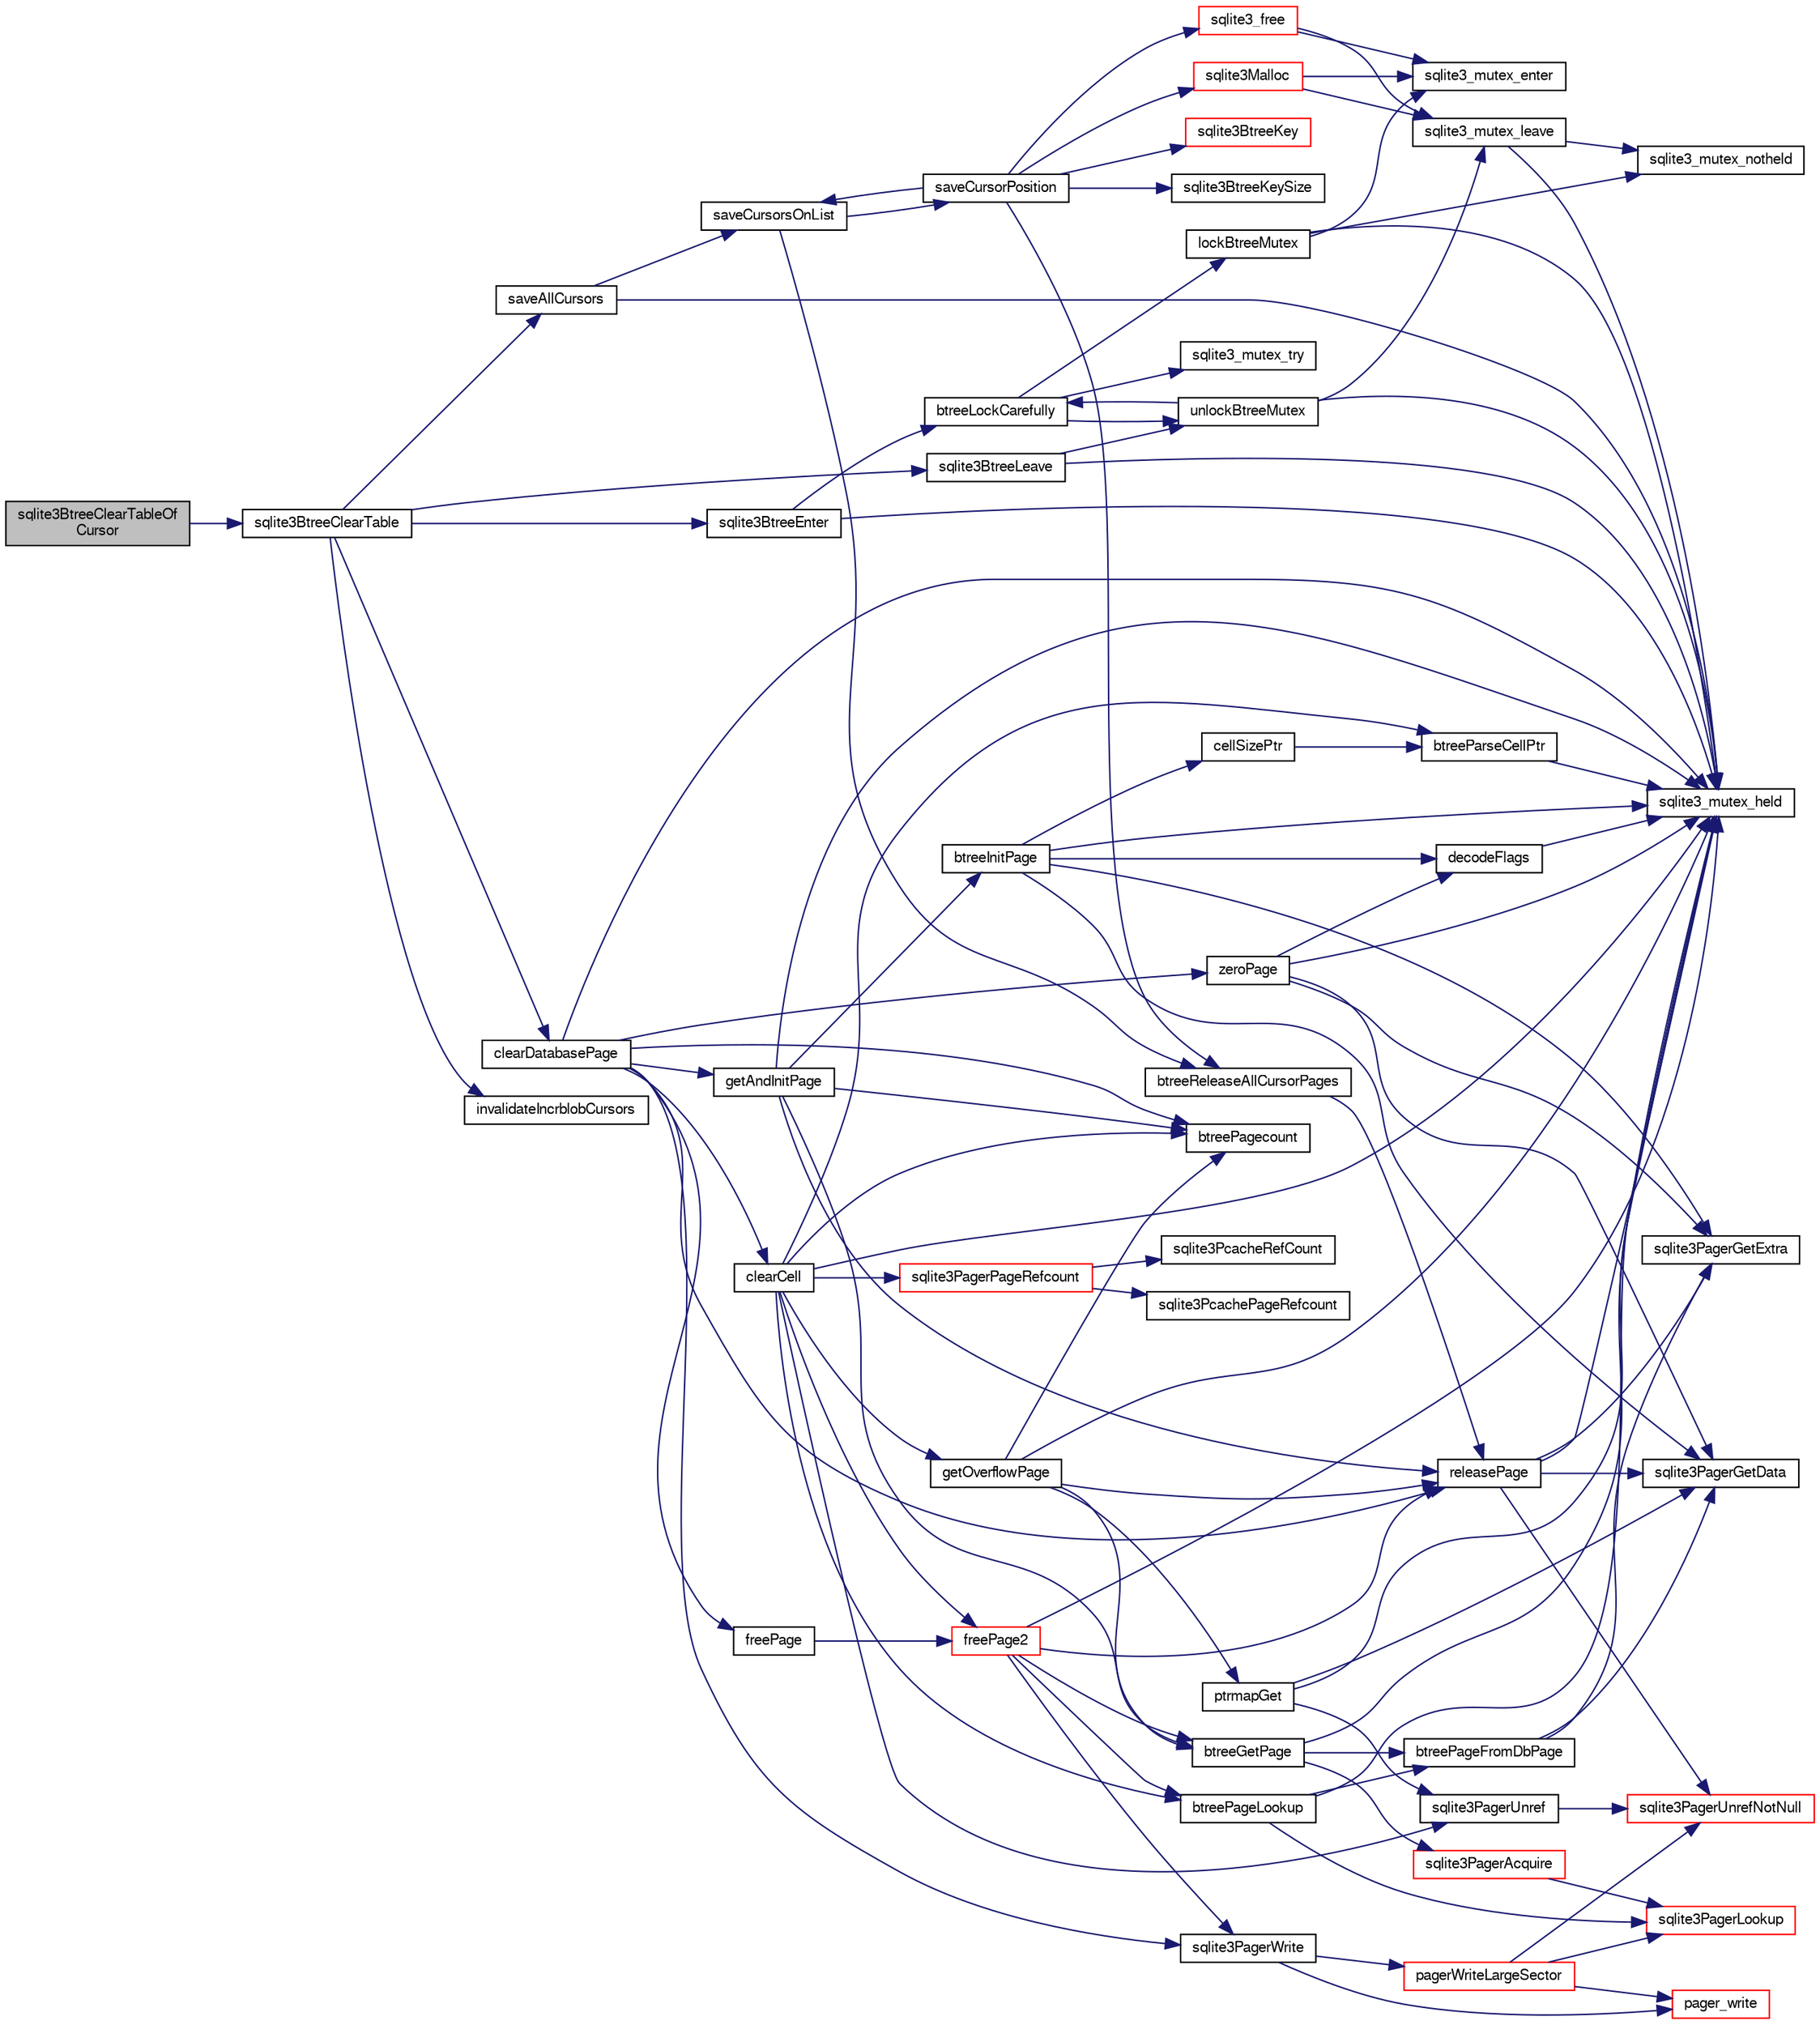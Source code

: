 digraph "sqlite3BtreeClearTableOfCursor"
{
  edge [fontname="FreeSans",fontsize="10",labelfontname="FreeSans",labelfontsize="10"];
  node [fontname="FreeSans",fontsize="10",shape=record];
  rankdir="LR";
  Node437650 [label="sqlite3BtreeClearTableOf\lCursor",height=0.2,width=0.4,color="black", fillcolor="grey75", style="filled", fontcolor="black"];
  Node437650 -> Node437651 [color="midnightblue",fontsize="10",style="solid",fontname="FreeSans"];
  Node437651 [label="sqlite3BtreeClearTable",height=0.2,width=0.4,color="black", fillcolor="white", style="filled",URL="$sqlite3_8c.html#ac2fcbee7dcc155d776ecf9d5151f3872"];
  Node437651 -> Node437652 [color="midnightblue",fontsize="10",style="solid",fontname="FreeSans"];
  Node437652 [label="sqlite3BtreeEnter",height=0.2,width=0.4,color="black", fillcolor="white", style="filled",URL="$sqlite3_8c.html#afa05d700ca373993fe6b0525b867feff"];
  Node437652 -> Node437653 [color="midnightblue",fontsize="10",style="solid",fontname="FreeSans"];
  Node437653 [label="sqlite3_mutex_held",height=0.2,width=0.4,color="black", fillcolor="white", style="filled",URL="$sqlite3_8c.html#acf77da68932b6bc163c5e68547ecc3e7"];
  Node437652 -> Node437654 [color="midnightblue",fontsize="10",style="solid",fontname="FreeSans"];
  Node437654 [label="btreeLockCarefully",height=0.2,width=0.4,color="black", fillcolor="white", style="filled",URL="$sqlite3_8c.html#a796746b1c1e4d6926960636bd74c79d7"];
  Node437654 -> Node437655 [color="midnightblue",fontsize="10",style="solid",fontname="FreeSans"];
  Node437655 [label="sqlite3_mutex_try",height=0.2,width=0.4,color="black", fillcolor="white", style="filled",URL="$sqlite3_8c.html#a196f84b09bdfda96ae5ae23189be1ec8"];
  Node437654 -> Node437656 [color="midnightblue",fontsize="10",style="solid",fontname="FreeSans"];
  Node437656 [label="unlockBtreeMutex",height=0.2,width=0.4,color="black", fillcolor="white", style="filled",URL="$sqlite3_8c.html#a29bc7d1c753dfa2af9fb296b7dc19a4a"];
  Node437656 -> Node437653 [color="midnightblue",fontsize="10",style="solid",fontname="FreeSans"];
  Node437656 -> Node437657 [color="midnightblue",fontsize="10",style="solid",fontname="FreeSans"];
  Node437657 [label="sqlite3_mutex_leave",height=0.2,width=0.4,color="black", fillcolor="white", style="filled",URL="$sqlite3_8c.html#a5838d235601dbd3c1fa993555c6bcc93"];
  Node437657 -> Node437653 [color="midnightblue",fontsize="10",style="solid",fontname="FreeSans"];
  Node437657 -> Node437658 [color="midnightblue",fontsize="10",style="solid",fontname="FreeSans"];
  Node437658 [label="sqlite3_mutex_notheld",height=0.2,width=0.4,color="black", fillcolor="white", style="filled",URL="$sqlite3_8c.html#a83967c837c1c000d3b5adcfaa688f5dc"];
  Node437656 -> Node437654 [color="midnightblue",fontsize="10",style="solid",fontname="FreeSans"];
  Node437654 -> Node437659 [color="midnightblue",fontsize="10",style="solid",fontname="FreeSans"];
  Node437659 [label="lockBtreeMutex",height=0.2,width=0.4,color="black", fillcolor="white", style="filled",URL="$sqlite3_8c.html#ab1714bc62ac8a451c7b17bc53053ca53"];
  Node437659 -> Node437658 [color="midnightblue",fontsize="10",style="solid",fontname="FreeSans"];
  Node437659 -> Node437653 [color="midnightblue",fontsize="10",style="solid",fontname="FreeSans"];
  Node437659 -> Node437660 [color="midnightblue",fontsize="10",style="solid",fontname="FreeSans"];
  Node437660 [label="sqlite3_mutex_enter",height=0.2,width=0.4,color="black", fillcolor="white", style="filled",URL="$sqlite3_8c.html#a1c12cde690bd89f104de5cbad12a6bf5"];
  Node437651 -> Node437661 [color="midnightblue",fontsize="10",style="solid",fontname="FreeSans"];
  Node437661 [label="saveAllCursors",height=0.2,width=0.4,color="black", fillcolor="white", style="filled",URL="$sqlite3_8c.html#add0c7a5086792caf465148beaadb913d"];
  Node437661 -> Node437653 [color="midnightblue",fontsize="10",style="solid",fontname="FreeSans"];
  Node437661 -> Node437662 [color="midnightblue",fontsize="10",style="solid",fontname="FreeSans"];
  Node437662 [label="saveCursorsOnList",height=0.2,width=0.4,color="black", fillcolor="white", style="filled",URL="$sqlite3_8c.html#a33cb455c167e82c225c04c6628a486e1"];
  Node437662 -> Node437663 [color="midnightblue",fontsize="10",style="solid",fontname="FreeSans"];
  Node437663 [label="saveCursorPosition",height=0.2,width=0.4,color="black", fillcolor="white", style="filled",URL="$sqlite3_8c.html#a1fd19e15f7d2a03087f0c1f287dda917"];
  Node437663 -> Node437664 [color="midnightblue",fontsize="10",style="solid",fontname="FreeSans"];
  Node437664 [label="sqlite3BtreeKeySize",height=0.2,width=0.4,color="black", fillcolor="white", style="filled",URL="$sqlite3_8c.html#a73b33a51e4be80535ca4357abe181d2b"];
  Node437663 -> Node437665 [color="midnightblue",fontsize="10",style="solid",fontname="FreeSans"];
  Node437665 [label="sqlite3Malloc",height=0.2,width=0.4,color="red", fillcolor="white", style="filled",URL="$sqlite3_8c.html#a361a2eaa846b1885f123abe46f5d8b2b"];
  Node437665 -> Node437660 [color="midnightblue",fontsize="10",style="solid",fontname="FreeSans"];
  Node437665 -> Node437657 [color="midnightblue",fontsize="10",style="solid",fontname="FreeSans"];
  Node437663 -> Node437672 [color="midnightblue",fontsize="10",style="solid",fontname="FreeSans"];
  Node437672 [label="sqlite3BtreeKey",height=0.2,width=0.4,color="red", fillcolor="white", style="filled",URL="$sqlite3_8c.html#ac2d5b22a7aae9c57b8a4ef7be643c1cd"];
  Node437663 -> Node437695 [color="midnightblue",fontsize="10",style="solid",fontname="FreeSans"];
  Node437695 [label="sqlite3_free",height=0.2,width=0.4,color="red", fillcolor="white", style="filled",URL="$sqlite3_8c.html#a6552349e36a8a691af5487999ab09519"];
  Node437695 -> Node437660 [color="midnightblue",fontsize="10",style="solid",fontname="FreeSans"];
  Node437695 -> Node437657 [color="midnightblue",fontsize="10",style="solid",fontname="FreeSans"];
  Node437663 -> Node438081 [color="midnightblue",fontsize="10",style="solid",fontname="FreeSans"];
  Node438081 [label="btreeReleaseAllCursorPages",height=0.2,width=0.4,color="black", fillcolor="white", style="filled",URL="$sqlite3_8c.html#a8535e63c9127b9f6b5b136cab41cbdd7"];
  Node438081 -> Node438079 [color="midnightblue",fontsize="10",style="solid",fontname="FreeSans"];
  Node438079 [label="releasePage",height=0.2,width=0.4,color="black", fillcolor="white", style="filled",URL="$sqlite3_8c.html#a92c6fb14f9bcf117440c35116c26d6c4"];
  Node438079 -> Node438038 [color="midnightblue",fontsize="10",style="solid",fontname="FreeSans"];
  Node438038 [label="sqlite3PagerGetExtra",height=0.2,width=0.4,color="black", fillcolor="white", style="filled",URL="$sqlite3_8c.html#a48e879a6d20f06f27390973ab8d59bd7"];
  Node438079 -> Node438037 [color="midnightblue",fontsize="10",style="solid",fontname="FreeSans"];
  Node438037 [label="sqlite3PagerGetData",height=0.2,width=0.4,color="black", fillcolor="white", style="filled",URL="$sqlite3_8c.html#a9dd340e56fb4b7fad4df339595b8d8a2"];
  Node438079 -> Node437653 [color="midnightblue",fontsize="10",style="solid",fontname="FreeSans"];
  Node438079 -> Node437975 [color="midnightblue",fontsize="10",style="solid",fontname="FreeSans"];
  Node437975 [label="sqlite3PagerUnrefNotNull",height=0.2,width=0.4,color="red", fillcolor="white", style="filled",URL="$sqlite3_8c.html#a4b314f96f09f5c68c94672e420e31ab9"];
  Node437663 -> Node437662 [color="midnightblue",fontsize="10",style="solid",fontname="FreeSans"];
  Node437662 -> Node438081 [color="midnightblue",fontsize="10",style="solid",fontname="FreeSans"];
  Node437651 -> Node438082 [color="midnightblue",fontsize="10",style="solid",fontname="FreeSans"];
  Node438082 [label="invalidateIncrblobCursors",height=0.2,width=0.4,color="black", fillcolor="white", style="filled",URL="$sqlite3_8c.html#a59c6be894f749d92143a828269b5015d"];
  Node437651 -> Node438083 [color="midnightblue",fontsize="10",style="solid",fontname="FreeSans"];
  Node438083 [label="clearDatabasePage",height=0.2,width=0.4,color="black", fillcolor="white", style="filled",URL="$sqlite3_8c.html#aecc3046a56feeeabd3ca93c0685e35d5"];
  Node438083 -> Node437653 [color="midnightblue",fontsize="10",style="solid",fontname="FreeSans"];
  Node438083 -> Node438041 [color="midnightblue",fontsize="10",style="solid",fontname="FreeSans"];
  Node438041 [label="btreePagecount",height=0.2,width=0.4,color="black", fillcolor="white", style="filled",URL="$sqlite3_8c.html#a9cc4ac11752c088db89d551ec1495a15"];
  Node438083 -> Node438084 [color="midnightblue",fontsize="10",style="solid",fontname="FreeSans"];
  Node438084 [label="getAndInitPage",height=0.2,width=0.4,color="black", fillcolor="white", style="filled",URL="$sqlite3_8c.html#ae85122d12808231a8d58459440a405ab"];
  Node438084 -> Node437653 [color="midnightblue",fontsize="10",style="solid",fontname="FreeSans"];
  Node438084 -> Node438041 [color="midnightblue",fontsize="10",style="solid",fontname="FreeSans"];
  Node438084 -> Node438077 [color="midnightblue",fontsize="10",style="solid",fontname="FreeSans"];
  Node438077 [label="btreeGetPage",height=0.2,width=0.4,color="black", fillcolor="white", style="filled",URL="$sqlite3_8c.html#ac59679e30ceb0190614fbd19a7feb6de"];
  Node438077 -> Node437653 [color="midnightblue",fontsize="10",style="solid",fontname="FreeSans"];
  Node438077 -> Node438043 [color="midnightblue",fontsize="10",style="solid",fontname="FreeSans"];
  Node438043 [label="sqlite3PagerAcquire",height=0.2,width=0.4,color="red", fillcolor="white", style="filled",URL="$sqlite3_8c.html#a22a53daafd2bd778cda390312651f994"];
  Node438043 -> Node438000 [color="midnightblue",fontsize="10",style="solid",fontname="FreeSans"];
  Node438000 [label="sqlite3PagerLookup",height=0.2,width=0.4,color="red", fillcolor="white", style="filled",URL="$sqlite3_8c.html#a1252ec03814f64eed236cfb21094cafd"];
  Node438077 -> Node438078 [color="midnightblue",fontsize="10",style="solid",fontname="FreeSans"];
  Node438078 [label="btreePageFromDbPage",height=0.2,width=0.4,color="black", fillcolor="white", style="filled",URL="$sqlite3_8c.html#a148c0bf09d4ef14a49e0e7a2c0506c80"];
  Node438078 -> Node438038 [color="midnightblue",fontsize="10",style="solid",fontname="FreeSans"];
  Node438078 -> Node438037 [color="midnightblue",fontsize="10",style="solid",fontname="FreeSans"];
  Node438084 -> Node438085 [color="midnightblue",fontsize="10",style="solid",fontname="FreeSans"];
  Node438085 [label="btreeInitPage",height=0.2,width=0.4,color="black", fillcolor="white", style="filled",URL="$sqlite3_8c.html#a3fbef3abda22e9a3f72c2873ec0b26a3"];
  Node438085 -> Node437653 [color="midnightblue",fontsize="10",style="solid",fontname="FreeSans"];
  Node438085 -> Node438038 [color="midnightblue",fontsize="10",style="solid",fontname="FreeSans"];
  Node438085 -> Node438037 [color="midnightblue",fontsize="10",style="solid",fontname="FreeSans"];
  Node438085 -> Node438086 [color="midnightblue",fontsize="10",style="solid",fontname="FreeSans"];
  Node438086 [label="decodeFlags",height=0.2,width=0.4,color="black", fillcolor="white", style="filled",URL="$sqlite3_8c.html#acb168e46383706f31cefd555da235eae"];
  Node438086 -> Node437653 [color="midnightblue",fontsize="10",style="solid",fontname="FreeSans"];
  Node438085 -> Node438087 [color="midnightblue",fontsize="10",style="solid",fontname="FreeSans"];
  Node438087 [label="cellSizePtr",height=0.2,width=0.4,color="black", fillcolor="white", style="filled",URL="$sqlite3_8c.html#a6c95c9aac1c8a00490e36674f43e76ec"];
  Node438087 -> Node438088 [color="midnightblue",fontsize="10",style="solid",fontname="FreeSans"];
  Node438088 [label="btreeParseCellPtr",height=0.2,width=0.4,color="black", fillcolor="white", style="filled",URL="$sqlite3_8c.html#a1eba22ca0ddf563de0b29c64551c759f"];
  Node438088 -> Node437653 [color="midnightblue",fontsize="10",style="solid",fontname="FreeSans"];
  Node438084 -> Node438079 [color="midnightblue",fontsize="10",style="solid",fontname="FreeSans"];
  Node438083 -> Node438089 [color="midnightblue",fontsize="10",style="solid",fontname="FreeSans"];
  Node438089 [label="clearCell",height=0.2,width=0.4,color="black", fillcolor="white", style="filled",URL="$sqlite3_8c.html#acde9692b1b53b7e35fa3ee62c01a0341"];
  Node438089 -> Node437653 [color="midnightblue",fontsize="10",style="solid",fontname="FreeSans"];
  Node438089 -> Node438088 [color="midnightblue",fontsize="10",style="solid",fontname="FreeSans"];
  Node438089 -> Node438041 [color="midnightblue",fontsize="10",style="solid",fontname="FreeSans"];
  Node438089 -> Node438075 [color="midnightblue",fontsize="10",style="solid",fontname="FreeSans"];
  Node438075 [label="getOverflowPage",height=0.2,width=0.4,color="black", fillcolor="white", style="filled",URL="$sqlite3_8c.html#af907f898e049d621e2c9dc1ed1d63cf4"];
  Node438075 -> Node437653 [color="midnightblue",fontsize="10",style="solid",fontname="FreeSans"];
  Node438075 -> Node438041 [color="midnightblue",fontsize="10",style="solid",fontname="FreeSans"];
  Node438075 -> Node438076 [color="midnightblue",fontsize="10",style="solid",fontname="FreeSans"];
  Node438076 [label="ptrmapGet",height=0.2,width=0.4,color="black", fillcolor="white", style="filled",URL="$sqlite3_8c.html#ae91bfd9c1bec807a52a384d2ed01934b"];
  Node438076 -> Node437653 [color="midnightblue",fontsize="10",style="solid",fontname="FreeSans"];
  Node438076 -> Node438037 [color="midnightblue",fontsize="10",style="solid",fontname="FreeSans"];
  Node438076 -> Node438042 [color="midnightblue",fontsize="10",style="solid",fontname="FreeSans"];
  Node438042 [label="sqlite3PagerUnref",height=0.2,width=0.4,color="black", fillcolor="white", style="filled",URL="$sqlite3_8c.html#aa9d040b7f24a8a5d99bf96863b52cd15"];
  Node438042 -> Node437975 [color="midnightblue",fontsize="10",style="solid",fontname="FreeSans"];
  Node438075 -> Node438077 [color="midnightblue",fontsize="10",style="solid",fontname="FreeSans"];
  Node438075 -> Node438079 [color="midnightblue",fontsize="10",style="solid",fontname="FreeSans"];
  Node438089 -> Node438090 [color="midnightblue",fontsize="10",style="solid",fontname="FreeSans"];
  Node438090 [label="btreePageLookup",height=0.2,width=0.4,color="black", fillcolor="white", style="filled",URL="$sqlite3_8c.html#aae4e59cf09dae89f6e28511a5ac35527"];
  Node438090 -> Node437653 [color="midnightblue",fontsize="10",style="solid",fontname="FreeSans"];
  Node438090 -> Node438000 [color="midnightblue",fontsize="10",style="solid",fontname="FreeSans"];
  Node438090 -> Node438078 [color="midnightblue",fontsize="10",style="solid",fontname="FreeSans"];
  Node438089 -> Node438091 [color="midnightblue",fontsize="10",style="solid",fontname="FreeSans"];
  Node438091 [label="sqlite3PagerPageRefcount",height=0.2,width=0.4,color="red", fillcolor="white", style="filled",URL="$sqlite3_8c.html#a02362e6744d4431e328d760bef635a19"];
  Node438091 -> Node438004 [color="midnightblue",fontsize="10",style="solid",fontname="FreeSans"];
  Node438004 [label="sqlite3PcachePageRefcount",height=0.2,width=0.4,color="black", fillcolor="white", style="filled",URL="$sqlite3_8c.html#a4010b85eb18d6cc834f0f9ced4f6a274"];
  Node438091 -> Node437681 [color="midnightblue",fontsize="10",style="solid",fontname="FreeSans"];
  Node437681 [label="sqlite3PcacheRefCount",height=0.2,width=0.4,color="black", fillcolor="white", style="filled",URL="$sqlite3_8c.html#adee2536d23ec9628e0883ccab03b3429"];
  Node438089 -> Node438093 [color="midnightblue",fontsize="10",style="solid",fontname="FreeSans"];
  Node438093 [label="freePage2",height=0.2,width=0.4,color="red", fillcolor="white", style="filled",URL="$sqlite3_8c.html#a625a2c2bdaf95cdb3a7cb945201f7efb"];
  Node438093 -> Node437653 [color="midnightblue",fontsize="10",style="solid",fontname="FreeSans"];
  Node438093 -> Node438090 [color="midnightblue",fontsize="10",style="solid",fontname="FreeSans"];
  Node438093 -> Node437675 [color="midnightblue",fontsize="10",style="solid",fontname="FreeSans"];
  Node437675 [label="sqlite3PagerWrite",height=0.2,width=0.4,color="black", fillcolor="white", style="filled",URL="$sqlite3_8c.html#ad4b8aee028ee99575b0748b299e04ed0"];
  Node437675 -> Node437676 [color="midnightblue",fontsize="10",style="solid",fontname="FreeSans"];
  Node437676 [label="pagerWriteLargeSector",height=0.2,width=0.4,color="red", fillcolor="white", style="filled",URL="$sqlite3_8c.html#a06334f0cc1c2dc95ffe29c2359928b92"];
  Node437676 -> Node437678 [color="midnightblue",fontsize="10",style="solid",fontname="FreeSans"];
  Node437678 [label="pager_write",height=0.2,width=0.4,color="red", fillcolor="white", style="filled",URL="$sqlite3_8c.html#aa5dbf1a9dcccf0aa140b04b81325517f"];
  Node437676 -> Node437975 [color="midnightblue",fontsize="10",style="solid",fontname="FreeSans"];
  Node437676 -> Node438000 [color="midnightblue",fontsize="10",style="solid",fontname="FreeSans"];
  Node437675 -> Node437678 [color="midnightblue",fontsize="10",style="solid",fontname="FreeSans"];
  Node438093 -> Node438077 [color="midnightblue",fontsize="10",style="solid",fontname="FreeSans"];
  Node438093 -> Node438079 [color="midnightblue",fontsize="10",style="solid",fontname="FreeSans"];
  Node438089 -> Node438042 [color="midnightblue",fontsize="10",style="solid",fontname="FreeSans"];
  Node438083 -> Node438100 [color="midnightblue",fontsize="10",style="solid",fontname="FreeSans"];
  Node438100 [label="freePage",height=0.2,width=0.4,color="black", fillcolor="white", style="filled",URL="$sqlite3_8c.html#ad98f5006fdec390948dd2966cf0cf12f"];
  Node438100 -> Node438093 [color="midnightblue",fontsize="10",style="solid",fontname="FreeSans"];
  Node438083 -> Node437675 [color="midnightblue",fontsize="10",style="solid",fontname="FreeSans"];
  Node438083 -> Node438101 [color="midnightblue",fontsize="10",style="solid",fontname="FreeSans"];
  Node438101 [label="zeroPage",height=0.2,width=0.4,color="black", fillcolor="white", style="filled",URL="$sqlite3_8c.html#a1c974ee71f86cb74370ca21e5e6cdb14"];
  Node438101 -> Node438038 [color="midnightblue",fontsize="10",style="solid",fontname="FreeSans"];
  Node438101 -> Node438037 [color="midnightblue",fontsize="10",style="solid",fontname="FreeSans"];
  Node438101 -> Node437653 [color="midnightblue",fontsize="10",style="solid",fontname="FreeSans"];
  Node438101 -> Node438086 [color="midnightblue",fontsize="10",style="solid",fontname="FreeSans"];
  Node438083 -> Node438079 [color="midnightblue",fontsize="10",style="solid",fontname="FreeSans"];
  Node437651 -> Node438023 [color="midnightblue",fontsize="10",style="solid",fontname="FreeSans"];
  Node438023 [label="sqlite3BtreeLeave",height=0.2,width=0.4,color="black", fillcolor="white", style="filled",URL="$sqlite3_8c.html#a460e4f89d1aeef4b4d334cfe8165da89"];
  Node438023 -> Node437656 [color="midnightblue",fontsize="10",style="solid",fontname="FreeSans"];
  Node438023 -> Node437653 [color="midnightblue",fontsize="10",style="solid",fontname="FreeSans"];
}
